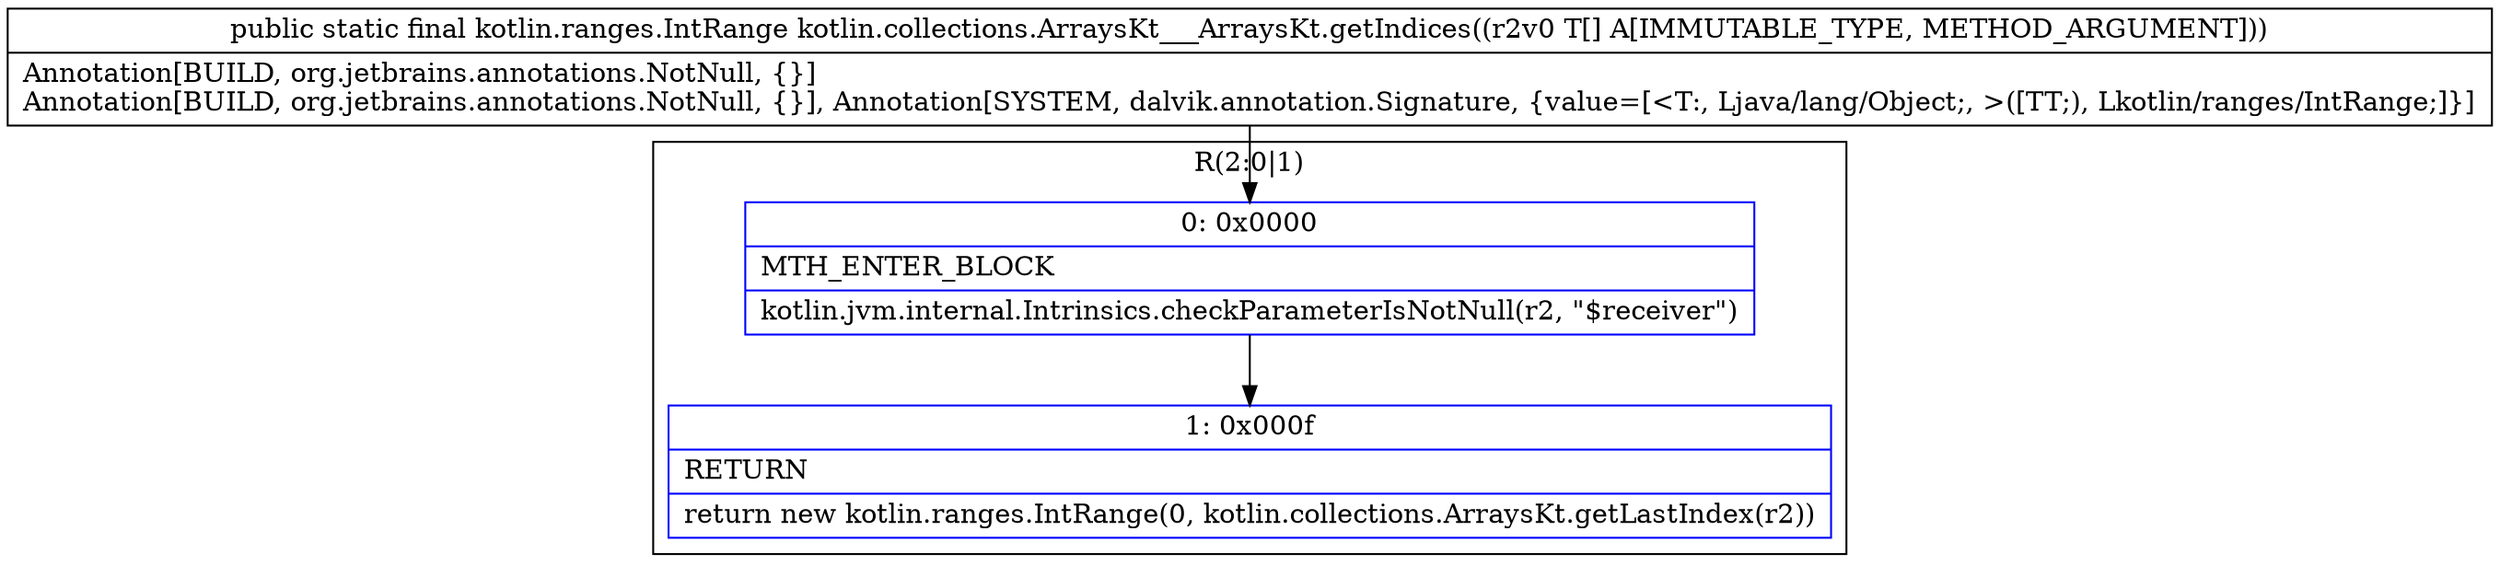 digraph "CFG forkotlin.collections.ArraysKt___ArraysKt.getIndices([Ljava\/lang\/Object;)Lkotlin\/ranges\/IntRange;" {
subgraph cluster_Region_1213620728 {
label = "R(2:0|1)";
node [shape=record,color=blue];
Node_0 [shape=record,label="{0\:\ 0x0000|MTH_ENTER_BLOCK\l|kotlin.jvm.internal.Intrinsics.checkParameterIsNotNull(r2, \"$receiver\")\l}"];
Node_1 [shape=record,label="{1\:\ 0x000f|RETURN\l|return new kotlin.ranges.IntRange(0, kotlin.collections.ArraysKt.getLastIndex(r2))\l}"];
}
MethodNode[shape=record,label="{public static final kotlin.ranges.IntRange kotlin.collections.ArraysKt___ArraysKt.getIndices((r2v0 T[] A[IMMUTABLE_TYPE, METHOD_ARGUMENT]))  | Annotation[BUILD, org.jetbrains.annotations.NotNull, \{\}]\lAnnotation[BUILD, org.jetbrains.annotations.NotNull, \{\}], Annotation[SYSTEM, dalvik.annotation.Signature, \{value=[\<T:, Ljava\/lang\/Object;, \>([TT;), Lkotlin\/ranges\/IntRange;]\}]\l}"];
MethodNode -> Node_0;
Node_0 -> Node_1;
}

